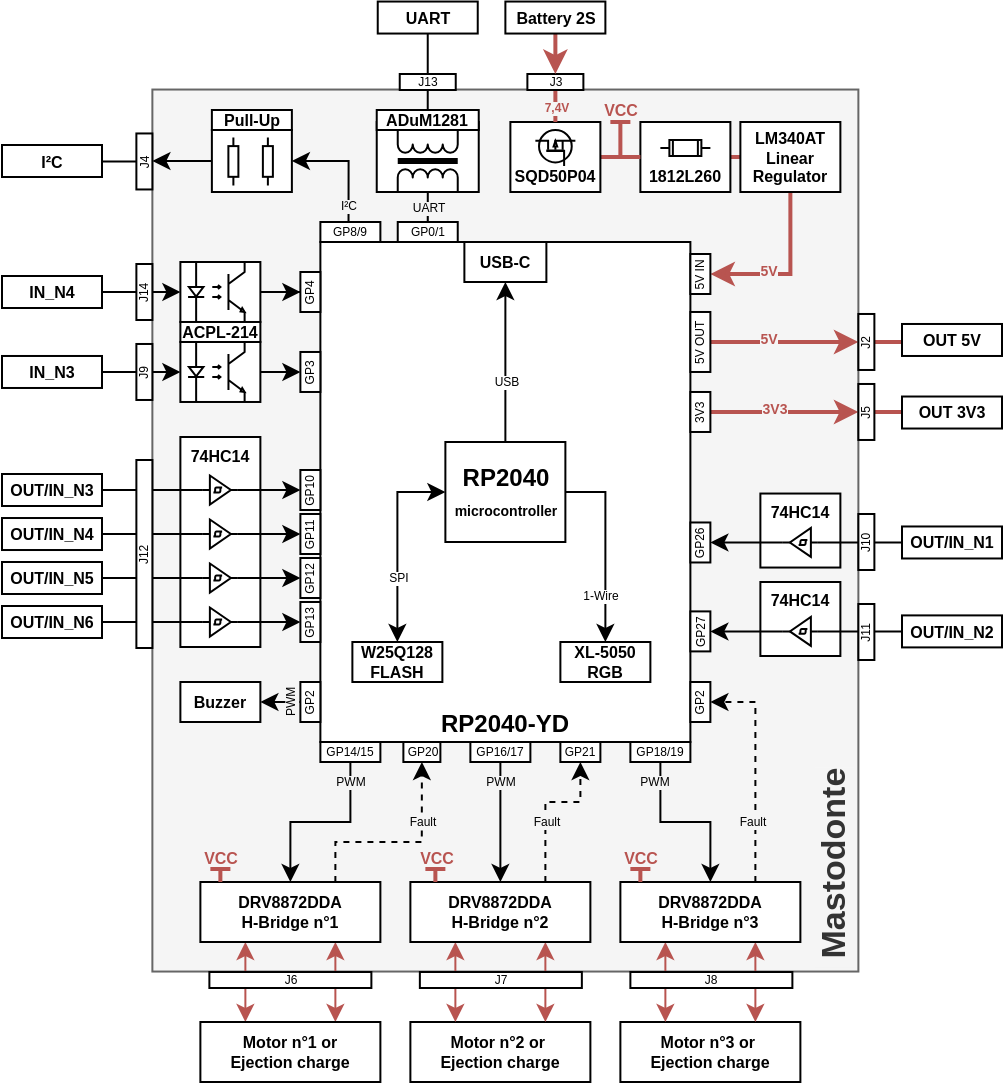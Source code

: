 <mxfile version="22.1.18" type="device">
  <diagram name="Page-1" id="VnQe_3B6VCgvJpmXQ2if">
    <mxGraphModel dx="488" dy="287" grid="1" gridSize="10" guides="1" tooltips="1" connect="1" arrows="1" fold="1" page="1" pageScale="1" pageWidth="827" pageHeight="1169" math="0" shadow="0">
      <root>
        <mxCell id="0" />
        <mxCell id="1" parent="0" />
        <mxCell id="9KUr3ylyziYna0bSaHw1-1" value="&lt;font style=&quot;font-size: 17px;&quot;&gt;&amp;nbsp;Mastodonte&lt;/font&gt;" style="rounded=0;whiteSpace=wrap;html=1;fillColor=#f5f5f5;strokeColor=#666666;verticalAlign=bottom;align=left;fontStyle=1;fontColor=#333333;rotation=-90;labelBackgroundColor=#f5f5f5;movable=1;resizable=1;rotatable=1;deletable=1;editable=1;locked=0;connectable=1;" parent="1" vertex="1">
          <mxGeometry x="81.19" y="167.77" width="441" height="353" as="geometry" />
        </mxCell>
        <mxCell id="9KUr3ylyziYna0bSaHw1-235" style="edgeStyle=orthogonalEdgeStyle;rounded=0;orthogonalLoop=1;jettySize=auto;html=1;entryX=0.5;entryY=0;entryDx=0;entryDy=0;endArrow=none;endFill=0;startArrow=none;startFill=0;" parent="1" source="9KUr3ylyziYna0bSaHw1-230" target="9KUr3ylyziYna0bSaHw1-233" edge="1">
          <mxGeometry relative="1" as="geometry" />
        </mxCell>
        <mxCell id="9KUr3ylyziYna0bSaHw1-241" value="UART" style="edgeLabel;html=1;align=center;verticalAlign=middle;resizable=0;points=[];fontSize=6;labelBackgroundColor=#F5F5F5;" parent="9KUr3ylyziYna0bSaHw1-235" vertex="1" connectable="0">
          <mxGeometry x="-0.02" relative="1" as="geometry">
            <mxPoint as="offset" />
          </mxGeometry>
        </mxCell>
        <mxCell id="9KUr3ylyziYna0bSaHw1-230" value="" style="rounded=0;whiteSpace=wrap;html=1;fontSize=8;fontStyle=1;verticalAlign=bottom;" parent="1" vertex="1">
          <mxGeometry x="237.37" y="140" width="51" height="35" as="geometry" />
        </mxCell>
        <mxCell id="9KUr3ylyziYna0bSaHw1-225" style="edgeStyle=orthogonalEdgeStyle;rounded=0;orthogonalLoop=1;jettySize=auto;html=1;exitX=1;exitY=0.5;exitDx=0;exitDy=0;entryX=0;entryY=0.5;entryDx=0;entryDy=0;strokeWidth=2;endArrow=none;endFill=0;fillColor=#f8cecc;strokeColor=#b85450;" parent="1" source="9KUr3ylyziYna0bSaHw1-223" target="9KUr3ylyziYna0bSaHw1-194" edge="1">
          <mxGeometry relative="1" as="geometry" />
        </mxCell>
        <mxCell id="9KUr3ylyziYna0bSaHw1-223" value="1812L260" style="rounded=0;whiteSpace=wrap;html=1;fontSize=8;fontStyle=1;verticalAlign=bottom;" parent="1" vertex="1">
          <mxGeometry x="369.19" y="140" width="45" height="35" as="geometry" />
        </mxCell>
        <mxCell id="9KUr3ylyziYna0bSaHw1-224" style="edgeStyle=orthogonalEdgeStyle;rounded=0;orthogonalLoop=1;jettySize=auto;html=1;exitX=1;exitY=0.5;exitDx=0;exitDy=0;entryX=0;entryY=0.5;entryDx=0;entryDy=0;fillColor=#f8cecc;strokeColor=#b85450;endArrow=none;endFill=0;strokeWidth=2;" parent="1" source="9KUr3ylyziYna0bSaHw1-220" target="9KUr3ylyziYna0bSaHw1-223" edge="1">
          <mxGeometry relative="1" as="geometry" />
        </mxCell>
        <mxCell id="9KUr3ylyziYna0bSaHw1-220" value="SQD50P04" style="rounded=0;whiteSpace=wrap;html=1;fontSize=8;fontStyle=1;verticalAlign=bottom;" parent="1" vertex="1">
          <mxGeometry x="304.19" y="140" width="45" height="35" as="geometry" />
        </mxCell>
        <mxCell id="9KUr3ylyziYna0bSaHw1-22" style="edgeStyle=orthogonalEdgeStyle;rounded=0;orthogonalLoop=1;jettySize=auto;html=1;exitX=0.5;exitY=1;exitDx=0;exitDy=0;entryX=0.5;entryY=0;entryDx=0;entryDy=0;" parent="1" source="9KUr3ylyziYna0bSaHw1-50" target="9KUr3ylyziYna0bSaHw1-18" edge="1">
          <mxGeometry relative="1" as="geometry" />
        </mxCell>
        <mxCell id="9KUr3ylyziYna0bSaHw1-26" value="PWM" style="edgeLabel;html=1;align=center;verticalAlign=middle;resizable=0;points=[];labelBackgroundColor=#F5F5F5;fontSize=6;" parent="9KUr3ylyziYna0bSaHw1-22" vertex="1" connectable="0">
          <mxGeometry x="0.01" y="-2" relative="1" as="geometry">
            <mxPoint x="15" y="-18" as="offset" />
          </mxGeometry>
        </mxCell>
        <mxCell id="9KUr3ylyziYna0bSaHw1-23" style="edgeStyle=orthogonalEdgeStyle;rounded=0;orthogonalLoop=1;jettySize=auto;html=1;exitX=0.5;exitY=1;exitDx=0;exitDy=0;entryX=0.5;entryY=0;entryDx=0;entryDy=0;" parent="1" source="9KUr3ylyziYna0bSaHw1-53" target="9KUr3ylyziYna0bSaHw1-42" edge="1">
          <mxGeometry relative="1" as="geometry">
            <mxPoint x="297.88" y="520" as="targetPoint" />
          </mxGeometry>
        </mxCell>
        <mxCell id="9KUr3ylyziYna0bSaHw1-27" value="PWM" style="edgeLabel;html=1;align=center;verticalAlign=middle;resizable=0;points=[];labelBackgroundColor=#f5f5f5;fontSize=6;" parent="9KUr3ylyziYna0bSaHw1-23" vertex="1" connectable="0">
          <mxGeometry x="-0.063" y="2" relative="1" as="geometry">
            <mxPoint x="-2" y="-18" as="offset" />
          </mxGeometry>
        </mxCell>
        <mxCell id="9KUr3ylyziYna0bSaHw1-24" style="edgeStyle=orthogonalEdgeStyle;rounded=0;orthogonalLoop=1;jettySize=auto;html=1;exitX=0.5;exitY=1;exitDx=0;exitDy=0;entryX=0.5;entryY=0;entryDx=0;entryDy=0;" parent="1" source="9KUr3ylyziYna0bSaHw1-54" target="9KUr3ylyziYna0bSaHw1-44" edge="1">
          <mxGeometry relative="1" as="geometry">
            <mxPoint x="406.934" y="520" as="targetPoint" />
          </mxGeometry>
        </mxCell>
        <mxCell id="9KUr3ylyziYna0bSaHw1-28" value="PWM" style="edgeLabel;html=1;align=center;verticalAlign=middle;resizable=0;points=[];labelBackgroundColor=#f5f5f5;fontSize=6;" parent="9KUr3ylyziYna0bSaHw1-24" vertex="1" connectable="0">
          <mxGeometry x="0.017" y="1" relative="1" as="geometry">
            <mxPoint x="-16" y="-19" as="offset" />
          </mxGeometry>
        </mxCell>
        <mxCell id="9KUr3ylyziYna0bSaHw1-2" value="RP2040-YD" style="rounded=0;whiteSpace=wrap;html=1;verticalAlign=bottom;fontStyle=1" parent="1" vertex="1">
          <mxGeometry x="209.19" y="200" width="185" height="250" as="geometry" />
        </mxCell>
        <mxCell id="9KUr3ylyziYna0bSaHw1-6" value="USB-C" style="rounded=0;whiteSpace=wrap;html=1;fontSize=8;fontStyle=1" parent="1" vertex="1">
          <mxGeometry x="281.19" y="200" width="41" height="20" as="geometry" />
        </mxCell>
        <mxCell id="9KUr3ylyziYna0bSaHw1-12" style="edgeStyle=orthogonalEdgeStyle;rounded=0;orthogonalLoop=1;jettySize=auto;html=1;exitX=0.5;exitY=0;exitDx=0;exitDy=0;entryX=0;entryY=0.5;entryDx=0;entryDy=0;startArrow=classic;startFill=1;" parent="1" source="9KUr3ylyziYna0bSaHw1-140" target="9KUr3ylyziYna0bSaHw1-11" edge="1">
          <mxGeometry relative="1" as="geometry">
            <mxPoint x="249.19" y="400" as="sourcePoint" />
          </mxGeometry>
        </mxCell>
        <mxCell id="9KUr3ylyziYna0bSaHw1-14" value="SPI" style="edgeLabel;html=1;align=center;verticalAlign=middle;resizable=0;points=[];fontSize=6;" parent="9KUr3ylyziYna0bSaHw1-12" vertex="1" connectable="0">
          <mxGeometry x="-0.138" y="1" relative="1" as="geometry">
            <mxPoint x="1" y="10" as="offset" />
          </mxGeometry>
        </mxCell>
        <mxCell id="9KUr3ylyziYna0bSaHw1-10" value="XL-5050 RGB" style="rounded=0;whiteSpace=wrap;html=1;fontSize=8;fontStyle=1" parent="1" vertex="1">
          <mxGeometry x="329.19" y="400" width="45" height="20" as="geometry" />
        </mxCell>
        <mxCell id="9KUr3ylyziYna0bSaHw1-13" style="edgeStyle=orthogonalEdgeStyle;rounded=0;orthogonalLoop=1;jettySize=auto;html=1;exitX=1;exitY=0.5;exitDx=0;exitDy=0;entryX=0.5;entryY=0;entryDx=0;entryDy=0;" parent="1" source="9KUr3ylyziYna0bSaHw1-11" target="9KUr3ylyziYna0bSaHw1-10" edge="1">
          <mxGeometry relative="1" as="geometry" />
        </mxCell>
        <mxCell id="9KUr3ylyziYna0bSaHw1-16" style="edgeStyle=orthogonalEdgeStyle;rounded=0;orthogonalLoop=1;jettySize=auto;html=1;exitX=0.5;exitY=0;exitDx=0;exitDy=0;entryX=0.5;entryY=1;entryDx=0;entryDy=0;" parent="1" source="9KUr3ylyziYna0bSaHw1-11" target="9KUr3ylyziYna0bSaHw1-6" edge="1">
          <mxGeometry relative="1" as="geometry" />
        </mxCell>
        <mxCell id="9KUr3ylyziYna0bSaHw1-17" value="USB" style="edgeLabel;html=1;align=center;verticalAlign=middle;resizable=0;points=[];fontSize=6;" parent="9KUr3ylyziYna0bSaHw1-16" vertex="1" connectable="0">
          <mxGeometry x="-0.235" y="1" relative="1" as="geometry">
            <mxPoint x="1" as="offset" />
          </mxGeometry>
        </mxCell>
        <mxCell id="9KUr3ylyziYna0bSaHw1-11" value="RP2040&lt;br&gt;&lt;font style=&quot;font-size: 7px;&quot;&gt;microcontroller&lt;/font&gt;" style="rounded=0;whiteSpace=wrap;html=1;fontStyle=1" parent="1" vertex="1">
          <mxGeometry x="271.69" y="300" width="60" height="50" as="geometry" />
        </mxCell>
        <mxCell id="9KUr3ylyziYna0bSaHw1-15" value="1-Wire" style="edgeLabel;html=1;align=center;verticalAlign=middle;resizable=0;points=[];fontSize=6;" parent="1" vertex="1" connectable="0">
          <mxGeometry x="349.19" y="377.003" as="geometry" />
        </mxCell>
        <mxCell id="9KUr3ylyziYna0bSaHw1-33" style="edgeStyle=orthogonalEdgeStyle;rounded=0;orthogonalLoop=1;jettySize=auto;html=1;exitX=0.25;exitY=1;exitDx=0;exitDy=0;entryX=0.25;entryY=0;entryDx=0;entryDy=0;startArrow=classic;startFill=1;strokeWidth=1;fillColor=#f8cecc;strokeColor=#b85450;" parent="1" source="9KUr3ylyziYna0bSaHw1-18" target="9KUr3ylyziYna0bSaHw1-30" edge="1">
          <mxGeometry relative="1" as="geometry" />
        </mxCell>
        <mxCell id="9KUr3ylyziYna0bSaHw1-34" style="edgeStyle=orthogonalEdgeStyle;rounded=0;orthogonalLoop=1;jettySize=auto;html=1;exitX=0.75;exitY=1;exitDx=0;exitDy=0;entryX=0.75;entryY=0;entryDx=0;entryDy=0;startArrow=classic;startFill=1;strokeWidth=1;fillColor=#f8cecc;strokeColor=#b85450;" parent="1" source="9KUr3ylyziYna0bSaHw1-18" target="9KUr3ylyziYna0bSaHw1-30" edge="1">
          <mxGeometry relative="1" as="geometry" />
        </mxCell>
        <mxCell id="9KUr3ylyziYna0bSaHw1-88" style="edgeStyle=orthogonalEdgeStyle;rounded=0;orthogonalLoop=1;jettySize=auto;html=1;exitX=0.75;exitY=0;exitDx=0;exitDy=0;entryX=0.5;entryY=1;entryDx=0;entryDy=0;dashed=1;" parent="1" source="9KUr3ylyziYna0bSaHw1-18" target="9KUr3ylyziYna0bSaHw1-81" edge="1">
          <mxGeometry relative="1" as="geometry">
            <Array as="points">
              <mxPoint x="217.19" y="500" />
              <mxPoint x="260.19" y="500" />
            </Array>
          </mxGeometry>
        </mxCell>
        <mxCell id="9KUr3ylyziYna0bSaHw1-92" value="Fault" style="edgeLabel;html=1;align=center;verticalAlign=middle;resizable=0;points=[];labelBackgroundColor=#f5f5f5;fontSize=6;" parent="9KUr3ylyziYna0bSaHw1-88" vertex="1" connectable="0">
          <mxGeometry x="-0.243" y="2" relative="1" as="geometry">
            <mxPoint x="24" y="-8" as="offset" />
          </mxGeometry>
        </mxCell>
        <mxCell id="9KUr3ylyziYna0bSaHw1-18" value="DRV8872DDA&lt;br style=&quot;font-size: 8px;&quot;&gt;H-Bridge n°1" style="rounded=0;whiteSpace=wrap;html=1;fontSize=8;fontStyle=1" parent="1" vertex="1">
          <mxGeometry x="149.19" y="520" width="90" height="30" as="geometry" />
        </mxCell>
        <mxCell id="9KUr3ylyziYna0bSaHw1-30" value="Motor n°1 or&lt;br&gt;Ejection charge" style="rounded=0;whiteSpace=wrap;html=1;fontStyle=1;fontSize=8;" parent="1" vertex="1">
          <mxGeometry x="149.19" y="590" width="90" height="30" as="geometry" />
        </mxCell>
        <mxCell id="9KUr3ylyziYna0bSaHw1-36" value="Motor n°3 or&amp;nbsp;&lt;br&gt;Ejection charge" style="rounded=0;whiteSpace=wrap;html=1;fontStyle=1;fontSize=8;" parent="1" vertex="1">
          <mxGeometry x="359.19" y="590" width="90" height="30" as="geometry" />
        </mxCell>
        <mxCell id="9KUr3ylyziYna0bSaHw1-41" value="Motor n°2 or&amp;nbsp;&lt;br&gt;Ejection charge" style="rounded=0;whiteSpace=wrap;html=1;fontStyle=1;fontSize=8;" parent="1" vertex="1">
          <mxGeometry x="254.19" y="590" width="90" height="30" as="geometry" />
        </mxCell>
        <mxCell id="9KUr3ylyziYna0bSaHw1-45" style="edgeStyle=orthogonalEdgeStyle;rounded=0;orthogonalLoop=1;jettySize=auto;html=1;exitX=0.25;exitY=1;exitDx=0;exitDy=0;entryX=0.25;entryY=0;entryDx=0;entryDy=0;startArrow=classic;startFill=1;strokeWidth=1;fillColor=#f8cecc;strokeColor=#b85450;" parent="1" source="9KUr3ylyziYna0bSaHw1-42" target="9KUr3ylyziYna0bSaHw1-41" edge="1">
          <mxGeometry relative="1" as="geometry" />
        </mxCell>
        <mxCell id="9KUr3ylyziYna0bSaHw1-46" style="edgeStyle=orthogonalEdgeStyle;rounded=0;orthogonalLoop=1;jettySize=auto;html=1;exitX=0.75;exitY=1;exitDx=0;exitDy=0;entryX=0.75;entryY=0;entryDx=0;entryDy=0;startArrow=classic;startFill=1;strokeWidth=1;fillColor=#f8cecc;strokeColor=#b85450;" parent="1" source="9KUr3ylyziYna0bSaHw1-42" target="9KUr3ylyziYna0bSaHw1-41" edge="1">
          <mxGeometry relative="1" as="geometry" />
        </mxCell>
        <mxCell id="9KUr3ylyziYna0bSaHw1-89" style="edgeStyle=orthogonalEdgeStyle;rounded=0;orthogonalLoop=1;jettySize=auto;html=1;exitX=0.75;exitY=0;exitDx=0;exitDy=0;entryX=0.5;entryY=1;entryDx=0;entryDy=0;dashed=1;" parent="1" source="9KUr3ylyziYna0bSaHw1-42" target="9KUr3ylyziYna0bSaHw1-83" edge="1">
          <mxGeometry relative="1" as="geometry">
            <Array as="points">
              <mxPoint x="322.19" y="480" />
              <mxPoint x="339.19" y="480" />
            </Array>
          </mxGeometry>
        </mxCell>
        <mxCell id="9KUr3ylyziYna0bSaHw1-42" value="DRV8872DDA&lt;br style=&quot;font-size: 8px;&quot;&gt;H-Bridge n°2" style="rounded=0;whiteSpace=wrap;html=1;fontSize=8;fontStyle=1" parent="1" vertex="1">
          <mxGeometry x="254.19" y="520" width="90" height="30" as="geometry" />
        </mxCell>
        <mxCell id="9KUr3ylyziYna0bSaHw1-47" style="edgeStyle=orthogonalEdgeStyle;rounded=0;orthogonalLoop=1;jettySize=auto;html=1;exitX=0.25;exitY=1;exitDx=0;exitDy=0;entryX=0.25;entryY=0;entryDx=0;entryDy=0;startArrow=classic;startFill=1;strokeWidth=1;fillColor=#f8cecc;strokeColor=#b85450;" parent="1" source="9KUr3ylyziYna0bSaHw1-44" target="9KUr3ylyziYna0bSaHw1-36" edge="1">
          <mxGeometry relative="1" as="geometry" />
        </mxCell>
        <mxCell id="9KUr3ylyziYna0bSaHw1-48" style="edgeStyle=orthogonalEdgeStyle;rounded=0;orthogonalLoop=1;jettySize=auto;html=1;exitX=0.75;exitY=1;exitDx=0;exitDy=0;entryX=0.75;entryY=0;entryDx=0;entryDy=0;startArrow=classic;startFill=1;strokeWidth=1;fillColor=#f8cecc;strokeColor=#b85450;" parent="1" source="9KUr3ylyziYna0bSaHw1-44" target="9KUr3ylyziYna0bSaHw1-36" edge="1">
          <mxGeometry relative="1" as="geometry" />
        </mxCell>
        <mxCell id="9KUr3ylyziYna0bSaHw1-90" style="edgeStyle=orthogonalEdgeStyle;rounded=0;orthogonalLoop=1;jettySize=auto;html=1;exitX=0.75;exitY=0;exitDx=0;exitDy=0;entryX=0.5;entryY=1;entryDx=0;entryDy=0;dashed=1;" parent="1" source="9KUr3ylyziYna0bSaHw1-44" target="9KUr3ylyziYna0bSaHw1-87" edge="1">
          <mxGeometry relative="1" as="geometry" />
        </mxCell>
        <mxCell id="9KUr3ylyziYna0bSaHw1-44" value="DRV8872DDA&lt;br style=&quot;font-size: 8px;&quot;&gt;H-Bridge n°3" style="rounded=0;whiteSpace=wrap;html=1;fontSize=8;fontStyle=1" parent="1" vertex="1">
          <mxGeometry x="359.19" y="520" width="90" height="30" as="geometry" />
        </mxCell>
        <mxCell id="9KUr3ylyziYna0bSaHw1-50" value="GP14/15" style="rounded=0;whiteSpace=wrap;html=1;fontSize=6;" parent="1" vertex="1">
          <mxGeometry x="209.19" y="450" width="30" height="10" as="geometry" />
        </mxCell>
        <mxCell id="9KUr3ylyziYna0bSaHw1-53" value="GP16/17" style="rounded=0;whiteSpace=wrap;html=1;fontSize=6;" parent="1" vertex="1">
          <mxGeometry x="284.19" y="450" width="30" height="10" as="geometry" />
        </mxCell>
        <mxCell id="9KUr3ylyziYna0bSaHw1-54" value="GP18/19" style="rounded=0;whiteSpace=wrap;html=1;fontSize=6;" parent="1" vertex="1">
          <mxGeometry x="364.19" y="450" width="30" height="10" as="geometry" />
        </mxCell>
        <mxCell id="9KUr3ylyziYna0bSaHw1-75" value="Buzzer" style="rounded=0;whiteSpace=wrap;html=1;fontSize=8;fontStyle=1" parent="1" vertex="1">
          <mxGeometry x="139.19" y="420" width="40" height="20" as="geometry" />
        </mxCell>
        <mxCell id="9KUr3ylyziYna0bSaHw1-77" style="edgeStyle=orthogonalEdgeStyle;rounded=0;orthogonalLoop=1;jettySize=auto;html=1;exitX=0.5;exitY=0;exitDx=0;exitDy=0;entryX=1;entryY=0.5;entryDx=0;entryDy=0;" parent="1" source="9KUr3ylyziYna0bSaHw1-76" target="9KUr3ylyziYna0bSaHw1-75" edge="1">
          <mxGeometry relative="1" as="geometry" />
        </mxCell>
        <mxCell id="9KUr3ylyziYna0bSaHw1-97" value="PWM" style="edgeLabel;html=1;align=center;verticalAlign=middle;resizable=0;points=[];fontSize=6;labelBackgroundColor=#F5F5F5;rotation=-90;" parent="9KUr3ylyziYna0bSaHw1-77" vertex="1" connectable="0">
          <mxGeometry x="-0.182" relative="1" as="geometry">
            <mxPoint x="3" as="offset" />
          </mxGeometry>
        </mxCell>
        <mxCell id="9KUr3ylyziYna0bSaHw1-76" value="GP2" style="rounded=0;whiteSpace=wrap;html=1;fontSize=6;rotation=-90;" parent="1" vertex="1">
          <mxGeometry x="194.19" y="425" width="20" height="10" as="geometry" />
        </mxCell>
        <mxCell id="9KUr3ylyziYna0bSaHw1-81" value="GP20" style="rounded=0;whiteSpace=wrap;html=1;fontSize=6;rotation=0;align=center;" parent="1" vertex="1">
          <mxGeometry x="250.69" y="450" width="18.5" height="10" as="geometry" />
        </mxCell>
        <mxCell id="9KUr3ylyziYna0bSaHw1-83" value="GP21" style="rounded=0;whiteSpace=wrap;html=1;fontSize=6;" parent="1" vertex="1">
          <mxGeometry x="329.19" y="450" width="20" height="10" as="geometry" />
        </mxCell>
        <mxCell id="9KUr3ylyziYna0bSaHw1-87" value="GP2" style="rounded=0;whiteSpace=wrap;html=1;fontSize=6;rotation=-90;" parent="1" vertex="1">
          <mxGeometry x="389.19" y="425" width="20" height="10" as="geometry" />
        </mxCell>
        <mxCell id="9KUr3ylyziYna0bSaHw1-93" value="Fault" style="edgeLabel;html=1;align=center;verticalAlign=middle;resizable=0;points=[];labelBackgroundColor=#f5f5f5;fontSize=6;" parent="1" vertex="1" connectable="0">
          <mxGeometry x="321.392" y="490.0" as="geometry" />
        </mxCell>
        <mxCell id="9KUr3ylyziYna0bSaHw1-94" value="Fault" style="edgeLabel;html=1;align=center;verticalAlign=middle;resizable=0;points=[];labelBackgroundColor=#f5f5f5;fontSize=6;" parent="1" vertex="1" connectable="0">
          <mxGeometry x="329.192" y="500.0" as="geometry">
            <mxPoint x="96" y="-10" as="offset" />
          </mxGeometry>
        </mxCell>
        <mxCell id="9KUr3ylyziYna0bSaHw1-105" value="74HC14" style="rounded=0;whiteSpace=wrap;html=1;spacing=0;verticalAlign=top;fontSize=8;fontStyle=1" parent="1" vertex="1">
          <mxGeometry x="139.19" y="297.5" width="40" height="105" as="geometry" />
        </mxCell>
        <mxCell id="9KUr3ylyziYna0bSaHw1-132" style="edgeStyle=orthogonalEdgeStyle;rounded=0;orthogonalLoop=1;jettySize=auto;html=1;exitX=1;exitY=0.5;exitDx=0;exitDy=0;exitPerimeter=0;entryX=0.5;entryY=0;entryDx=0;entryDy=0;" parent="1" source="9KUr3ylyziYna0bSaHw1-106" target="9KUr3ylyziYna0bSaHw1-117" edge="1">
          <mxGeometry relative="1" as="geometry" />
        </mxCell>
        <mxCell id="9KUr3ylyziYna0bSaHw1-106" value="" style="verticalLabelPosition=bottom;shadow=0;dashed=0;align=center;html=1;verticalAlign=top;shape=mxgraph.electrical.logic_gates.schmitt_trigger;rotation=0;" parent="1" vertex="1">
          <mxGeometry x="150.44" y="382.77" width="17.5" height="14.47" as="geometry" />
        </mxCell>
        <mxCell id="9KUr3ylyziYna0bSaHw1-129" style="edgeStyle=orthogonalEdgeStyle;rounded=0;orthogonalLoop=1;jettySize=auto;html=1;exitX=1;exitY=0.5;exitDx=0;exitDy=0;exitPerimeter=0;entryX=0.5;entryY=0;entryDx=0;entryDy=0;" parent="1" source="9KUr3ylyziYna0bSaHw1-137" target="9KUr3ylyziYna0bSaHw1-120" edge="1">
          <mxGeometry relative="1" as="geometry">
            <mxPoint x="161.69" y="324.0" as="sourcePoint" />
          </mxGeometry>
        </mxCell>
        <mxCell id="9KUr3ylyziYna0bSaHw1-117" value="GP13" style="rounded=0;whiteSpace=wrap;html=1;fontSize=6;rotation=-90;" parent="1" vertex="1">
          <mxGeometry x="194.19" y="385" width="20" height="10" as="geometry" />
        </mxCell>
        <mxCell id="9KUr3ylyziYna0bSaHw1-118" value="GP12" style="rounded=0;whiteSpace=wrap;html=1;fontSize=6;rotation=-90;" parent="1" vertex="1">
          <mxGeometry x="194.19" y="363" width="20" height="10" as="geometry" />
        </mxCell>
        <mxCell id="9KUr3ylyziYna0bSaHw1-119" value="GP11" style="rounded=0;whiteSpace=wrap;html=1;fontSize=6;rotation=-90;" parent="1" vertex="1">
          <mxGeometry x="194.19" y="341" width="20" height="10" as="geometry" />
        </mxCell>
        <mxCell id="9KUr3ylyziYna0bSaHw1-120" value="GP10" style="rounded=0;whiteSpace=wrap;html=1;fontSize=6;rotation=-90;" parent="1" vertex="1">
          <mxGeometry x="194.19" y="319" width="20" height="10" as="geometry" />
        </mxCell>
        <mxCell id="9KUr3ylyziYna0bSaHw1-134" style="edgeStyle=orthogonalEdgeStyle;rounded=0;orthogonalLoop=1;jettySize=auto;html=1;exitX=1;exitY=0.5;exitDx=0;exitDy=0;exitPerimeter=0;entryX=0.5;entryY=0;entryDx=0;entryDy=0;" parent="1" source="9KUr3ylyziYna0bSaHw1-133" target="9KUr3ylyziYna0bSaHw1-118" edge="1">
          <mxGeometry relative="1" as="geometry" />
        </mxCell>
        <mxCell id="9KUr3ylyziYna0bSaHw1-133" value="" style="verticalLabelPosition=bottom;shadow=0;dashed=0;align=center;html=1;verticalAlign=top;shape=mxgraph.electrical.logic_gates.schmitt_trigger;rotation=0;" parent="1" vertex="1">
          <mxGeometry x="150.44" y="360.77" width="17.5" height="14.47" as="geometry" />
        </mxCell>
        <mxCell id="9KUr3ylyziYna0bSaHw1-136" style="edgeStyle=orthogonalEdgeStyle;rounded=0;orthogonalLoop=1;jettySize=auto;html=1;exitX=1;exitY=0.5;exitDx=0;exitDy=0;exitPerimeter=0;entryX=0.5;entryY=0;entryDx=0;entryDy=0;" parent="1" source="9KUr3ylyziYna0bSaHw1-135" target="9KUr3ylyziYna0bSaHw1-119" edge="1">
          <mxGeometry relative="1" as="geometry" />
        </mxCell>
        <mxCell id="9KUr3ylyziYna0bSaHw1-135" value="" style="verticalLabelPosition=bottom;shadow=0;dashed=0;align=center;html=1;verticalAlign=top;shape=mxgraph.electrical.logic_gates.schmitt_trigger;rotation=0;" parent="1" vertex="1">
          <mxGeometry x="150.44" y="338.77" width="17.5" height="14.47" as="geometry" />
        </mxCell>
        <mxCell id="9KUr3ylyziYna0bSaHw1-137" value="" style="verticalLabelPosition=bottom;shadow=0;dashed=0;align=center;html=1;verticalAlign=top;shape=mxgraph.electrical.logic_gates.schmitt_trigger;rotation=0;" parent="1" vertex="1">
          <mxGeometry x="150.44" y="316.77" width="17.5" height="14.47" as="geometry" />
        </mxCell>
        <mxCell id="9KUr3ylyziYna0bSaHw1-140" value="W25Q128&lt;br&gt;FLASH" style="rounded=0;whiteSpace=wrap;html=1;fontSize=8;fontStyle=1" parent="1" vertex="1">
          <mxGeometry x="225.19" y="400" width="45" height="20" as="geometry" />
        </mxCell>
        <mxCell id="9KUr3ylyziYna0bSaHw1-141" value="OUT/IN_N6" style="rounded=0;whiteSpace=wrap;html=1;fontStyle=1;fontSize=8;" parent="1" vertex="1">
          <mxGeometry x="50" y="382" width="50" height="16" as="geometry" />
        </mxCell>
        <mxCell id="9KUr3ylyziYna0bSaHw1-142" value="OUT/IN_N5" style="rounded=0;whiteSpace=wrap;html=1;fontStyle=1;fontSize=8;" parent="1" vertex="1">
          <mxGeometry x="50" y="360" width="50" height="16" as="geometry" />
        </mxCell>
        <mxCell id="9KUr3ylyziYna0bSaHw1-144" style="edgeStyle=orthogonalEdgeStyle;rounded=0;orthogonalLoop=1;jettySize=auto;html=1;exitX=1;exitY=0.5;exitDx=0;exitDy=0;entryX=0;entryY=0.5;entryDx=0;entryDy=0;entryPerimeter=0;endArrow=none;endFill=0;" parent="1" source="9KUr3ylyziYna0bSaHw1-142" target="9KUr3ylyziYna0bSaHw1-133" edge="1">
          <mxGeometry relative="1" as="geometry" />
        </mxCell>
        <mxCell id="9KUr3ylyziYna0bSaHw1-145" style="edgeStyle=orthogonalEdgeStyle;rounded=0;orthogonalLoop=1;jettySize=auto;html=1;exitX=1;exitY=0.5;exitDx=0;exitDy=0;entryX=0;entryY=0.5;entryDx=0;entryDy=0;entryPerimeter=0;endArrow=none;endFill=0;" parent="1" source="9KUr3ylyziYna0bSaHw1-141" target="9KUr3ylyziYna0bSaHw1-106" edge="1">
          <mxGeometry relative="1" as="geometry" />
        </mxCell>
        <mxCell id="9KUr3ylyziYna0bSaHw1-146" value="OUT/IN_N4" style="rounded=0;whiteSpace=wrap;html=1;fontStyle=1;fontSize=8;" parent="1" vertex="1">
          <mxGeometry x="50" y="338.01" width="50" height="16" as="geometry" />
        </mxCell>
        <mxCell id="9KUr3ylyziYna0bSaHw1-147" style="edgeStyle=orthogonalEdgeStyle;rounded=0;orthogonalLoop=1;jettySize=auto;html=1;exitX=1;exitY=0.5;exitDx=0;exitDy=0;entryX=0;entryY=0.5;entryDx=0;entryDy=0;entryPerimeter=0;endArrow=none;endFill=0;" parent="1" source="9KUr3ylyziYna0bSaHw1-146" target="9KUr3ylyziYna0bSaHw1-135" edge="1">
          <mxGeometry relative="1" as="geometry" />
        </mxCell>
        <mxCell id="9KUr3ylyziYna0bSaHw1-148" value="OUT/IN_N3" style="rounded=0;whiteSpace=wrap;html=1;fontStyle=1;fontSize=8;" parent="1" vertex="1">
          <mxGeometry x="50" y="316" width="50" height="16" as="geometry" />
        </mxCell>
        <mxCell id="9KUr3ylyziYna0bSaHw1-149" style="edgeStyle=orthogonalEdgeStyle;rounded=0;orthogonalLoop=1;jettySize=auto;html=1;exitX=1;exitY=0.5;exitDx=0;exitDy=0;entryX=0;entryY=0.5;entryDx=0;entryDy=0;entryPerimeter=0;endArrow=none;endFill=0;" parent="1" source="9KUr3ylyziYna0bSaHw1-148" target="9KUr3ylyziYna0bSaHw1-137" edge="1">
          <mxGeometry relative="1" as="geometry" />
        </mxCell>
        <mxCell id="9KUr3ylyziYna0bSaHw1-150" value="J12" style="rounded=0;whiteSpace=wrap;html=1;rotation=-90;fontSize=6;fontStyle=0" parent="1" vertex="1">
          <mxGeometry x="74.19" y="352" width="94" height="8" as="geometry" />
        </mxCell>
        <mxCell id="9KUr3ylyziYna0bSaHw1-151" value="J6" style="rounded=0;whiteSpace=wrap;html=1;rotation=0;fontSize=6;fontStyle=0" parent="1" vertex="1">
          <mxGeometry x="153.69" y="565" width="81" height="8" as="geometry" />
        </mxCell>
        <mxCell id="9KUr3ylyziYna0bSaHw1-153" value="J7" style="rounded=0;whiteSpace=wrap;html=1;rotation=0;fontSize=6;fontStyle=0" parent="1" vertex="1">
          <mxGeometry x="258.93" y="565" width="81" height="8" as="geometry" />
        </mxCell>
        <mxCell id="9KUr3ylyziYna0bSaHw1-154" value="J8" style="rounded=0;whiteSpace=wrap;html=1;rotation=0;fontSize=6;fontStyle=0" parent="1" vertex="1">
          <mxGeometry x="364.19" y="565" width="81" height="8" as="geometry" />
        </mxCell>
        <mxCell id="9KUr3ylyziYna0bSaHw1-155" value="74HC14" style="rounded=0;whiteSpace=wrap;html=1;spacing=0;verticalAlign=top;fontSize=8;fontStyle=1" parent="1" vertex="1">
          <mxGeometry x="429.19" y="325.77" width="40" height="37" as="geometry" />
        </mxCell>
        <mxCell id="9KUr3ylyziYna0bSaHw1-162" style="edgeStyle=orthogonalEdgeStyle;rounded=0;orthogonalLoop=1;jettySize=auto;html=1;exitX=1;exitY=0.5;exitDx=0;exitDy=0;exitPerimeter=0;entryX=0.5;entryY=1;entryDx=0;entryDy=0;" parent="1" source="9KUr3ylyziYna0bSaHw1-156" target="9KUr3ylyziYna0bSaHw1-160" edge="1">
          <mxGeometry relative="1" as="geometry" />
        </mxCell>
        <mxCell id="9KUr3ylyziYna0bSaHw1-156" value="" style="verticalLabelPosition=bottom;shadow=0;dashed=0;align=center;html=1;verticalAlign=top;shape=mxgraph.electrical.logic_gates.schmitt_trigger;rotation=-180;" parent="1" vertex="1">
          <mxGeometry x="440.44" y="343" width="17.5" height="14.47" as="geometry" />
        </mxCell>
        <mxCell id="9KUr3ylyziYna0bSaHw1-157" value="74HC14" style="rounded=0;whiteSpace=wrap;html=1;spacing=0;verticalAlign=top;fontSize=8;fontStyle=1" parent="1" vertex="1">
          <mxGeometry x="429.19" y="370" width="40" height="37" as="geometry" />
        </mxCell>
        <mxCell id="9KUr3ylyziYna0bSaHw1-161" style="edgeStyle=orthogonalEdgeStyle;rounded=0;orthogonalLoop=1;jettySize=auto;html=1;exitX=1;exitY=0.5;exitDx=0;exitDy=0;exitPerimeter=0;entryX=0.5;entryY=1;entryDx=0;entryDy=0;" parent="1" source="9KUr3ylyziYna0bSaHw1-158" target="9KUr3ylyziYna0bSaHw1-159" edge="1">
          <mxGeometry relative="1" as="geometry" />
        </mxCell>
        <mxCell id="9KUr3ylyziYna0bSaHw1-158" value="" style="verticalLabelPosition=bottom;shadow=0;dashed=0;align=center;html=1;verticalAlign=top;shape=mxgraph.electrical.logic_gates.schmitt_trigger;rotation=-180;" parent="1" vertex="1">
          <mxGeometry x="440.44" y="387.46" width="17.5" height="14.47" as="geometry" />
        </mxCell>
        <mxCell id="9KUr3ylyziYna0bSaHw1-159" value="GP27" style="rounded=0;whiteSpace=wrap;html=1;fontSize=6;rotation=-90;" parent="1" vertex="1">
          <mxGeometry x="389.19" y="389.7" width="20" height="10" as="geometry" />
        </mxCell>
        <mxCell id="9KUr3ylyziYna0bSaHw1-160" value="GP26" style="rounded=0;whiteSpace=wrap;html=1;fontSize=6;rotation=-90;" parent="1" vertex="1">
          <mxGeometry x="389.19" y="345.24" width="20" height="10" as="geometry" />
        </mxCell>
        <mxCell id="9KUr3ylyziYna0bSaHw1-163" value="OUT/IN_N2" style="rounded=0;whiteSpace=wrap;html=1;fontStyle=1;fontSize=8;" parent="1" vertex="1">
          <mxGeometry x="500" y="386.7" width="50" height="16" as="geometry" />
        </mxCell>
        <mxCell id="9KUr3ylyziYna0bSaHw1-164" style="edgeStyle=orthogonalEdgeStyle;rounded=0;orthogonalLoop=1;jettySize=auto;html=1;entryX=0;entryY=0.5;entryDx=0;entryDy=0;entryPerimeter=0;endArrow=none;endFill=0;" parent="1" source="9KUr3ylyziYna0bSaHw1-163" target="9KUr3ylyziYna0bSaHw1-158" edge="1">
          <mxGeometry relative="1" as="geometry" />
        </mxCell>
        <mxCell id="9KUr3ylyziYna0bSaHw1-165" value="OUT/IN_N1" style="rounded=0;whiteSpace=wrap;html=1;fontStyle=1;fontSize=8;" parent="1" vertex="1">
          <mxGeometry x="500" y="342.24" width="50" height="16" as="geometry" />
        </mxCell>
        <mxCell id="9KUr3ylyziYna0bSaHw1-166" style="edgeStyle=orthogonalEdgeStyle;rounded=0;orthogonalLoop=1;jettySize=auto;html=1;entryX=0;entryY=0.5;entryDx=0;entryDy=0;entryPerimeter=0;endArrow=none;endFill=0;" parent="1" source="9KUr3ylyziYna0bSaHw1-165" target="9KUr3ylyziYna0bSaHw1-156" edge="1">
          <mxGeometry relative="1" as="geometry" />
        </mxCell>
        <mxCell id="9KUr3ylyziYna0bSaHw1-167" value="J10" style="rounded=0;whiteSpace=wrap;html=1;rotation=-90;fontSize=6;fontStyle=0" parent="1" vertex="1">
          <mxGeometry x="468.19" y="346" width="28" height="8" as="geometry" />
        </mxCell>
        <mxCell id="9KUr3ylyziYna0bSaHw1-168" value="J11" style="rounded=0;whiteSpace=wrap;html=1;rotation=-90;fontSize=6;fontStyle=0" parent="1" vertex="1">
          <mxGeometry x="468.19" y="391" width="28" height="8" as="geometry" />
        </mxCell>
        <mxCell id="9KUr3ylyziYna0bSaHw1-178" style="edgeStyle=orthogonalEdgeStyle;rounded=0;orthogonalLoop=1;jettySize=auto;html=1;entryX=1;entryY=0.5;entryDx=0;entryDy=0;endArrow=none;endFill=0;startArrow=classic;startFill=1;" parent="1" source="9KUr3ylyziYna0bSaHw1-169" target="9KUr3ylyziYna0bSaHw1-172" edge="1">
          <mxGeometry relative="1" as="geometry" />
        </mxCell>
        <mxCell id="9KUr3ylyziYna0bSaHw1-169" value="" style="verticalLabelPosition=bottom;shadow=0;dashed=0;align=center;html=1;verticalAlign=top;shape=mxgraph.electrical.opto_electronics.opto-coupler;" parent="1" vertex="1">
          <mxGeometry x="139.19" y="249.99" width="40" height="30" as="geometry" />
        </mxCell>
        <mxCell id="9KUr3ylyziYna0bSaHw1-181" style="edgeStyle=orthogonalEdgeStyle;rounded=0;orthogonalLoop=1;jettySize=auto;html=1;entryX=1;entryY=0.5;entryDx=0;entryDy=0;startArrow=classic;startFill=1;endArrow=none;endFill=0;" parent="1" source="9KUr3ylyziYna0bSaHw1-170" target="9KUr3ylyziYna0bSaHw1-179" edge="1">
          <mxGeometry relative="1" as="geometry" />
        </mxCell>
        <mxCell id="9KUr3ylyziYna0bSaHw1-191" style="edgeStyle=orthogonalEdgeStyle;rounded=0;orthogonalLoop=1;jettySize=auto;html=1;entryX=0.5;entryY=0;entryDx=0;entryDy=0;" parent="1" source="9KUr3ylyziYna0bSaHw1-170" target="9KUr3ylyziYna0bSaHw1-189" edge="1">
          <mxGeometry relative="1" as="geometry" />
        </mxCell>
        <mxCell id="9KUr3ylyziYna0bSaHw1-170" value="" style="verticalLabelPosition=bottom;shadow=0;dashed=0;align=center;html=1;verticalAlign=top;shape=mxgraph.electrical.opto_electronics.opto-coupler;" parent="1" vertex="1">
          <mxGeometry x="139.19" y="210" width="40" height="30" as="geometry" />
        </mxCell>
        <mxCell id="9KUr3ylyziYna0bSaHw1-172" value="IN_N3" style="rounded=0;whiteSpace=wrap;html=1;fontStyle=1;fontSize=8;" parent="1" vertex="1">
          <mxGeometry x="50" y="256.99" width="50" height="16" as="geometry" />
        </mxCell>
        <mxCell id="9KUr3ylyziYna0bSaHw1-179" value="IN_N4" style="rounded=0;whiteSpace=wrap;html=1;fontStyle=1;fontSize=8;" parent="1" vertex="1">
          <mxGeometry x="50" y="217" width="50" height="16" as="geometry" />
        </mxCell>
        <mxCell id="9KUr3ylyziYna0bSaHw1-183" value="ACPL-214" style="rounded=0;whiteSpace=wrap;html=1;fontSize=8;fontStyle=1" parent="1" vertex="1">
          <mxGeometry x="139.19" y="239.99" width="40" height="10" as="geometry" />
        </mxCell>
        <mxCell id="9KUr3ylyziYna0bSaHw1-185" value="J9" style="rounded=0;whiteSpace=wrap;html=1;rotation=-90;fontSize=6;fontStyle=0" parent="1" vertex="1">
          <mxGeometry x="107.19" y="260.99" width="28" height="8" as="geometry" />
        </mxCell>
        <mxCell id="9KUr3ylyziYna0bSaHw1-186" value="J14" style="rounded=0;whiteSpace=wrap;html=1;rotation=-90;fontSize=6;fontStyle=0" parent="1" vertex="1">
          <mxGeometry x="107.19" y="221" width="28" height="8" as="geometry" />
        </mxCell>
        <mxCell id="9KUr3ylyziYna0bSaHw1-187" value="GP3" style="rounded=0;whiteSpace=wrap;html=1;fontSize=6;rotation=-90;" parent="1" vertex="1">
          <mxGeometry x="194.19" y="259.99" width="20" height="10" as="geometry" />
        </mxCell>
        <mxCell id="9KUr3ylyziYna0bSaHw1-189" value="GP4" style="rounded=0;whiteSpace=wrap;html=1;fontSize=6;rotation=-90;" parent="1" vertex="1">
          <mxGeometry x="194.19" y="220" width="20" height="10" as="geometry" />
        </mxCell>
        <mxCell id="9KUr3ylyziYna0bSaHw1-193" style="edgeStyle=orthogonalEdgeStyle;rounded=0;orthogonalLoop=1;jettySize=auto;html=1;entryX=0.459;entryY=0.011;entryDx=0;entryDy=0;entryPerimeter=0;" parent="1" source="9KUr3ylyziYna0bSaHw1-169" target="9KUr3ylyziYna0bSaHw1-187" edge="1">
          <mxGeometry relative="1" as="geometry" />
        </mxCell>
        <mxCell id="9KUr3ylyziYna0bSaHw1-203" style="edgeStyle=orthogonalEdgeStyle;rounded=0;orthogonalLoop=1;jettySize=auto;html=1;exitX=0.5;exitY=1;exitDx=0;exitDy=0;entryX=0.5;entryY=1;entryDx=0;entryDy=0;fillColor=#f8cecc;strokeColor=#b85450;strokeWidth=2;fontColor=#b85450;" parent="1" source="9KUr3ylyziYna0bSaHw1-194" target="9KUr3ylyziYna0bSaHw1-196" edge="1">
          <mxGeometry relative="1" as="geometry">
            <Array as="points">
              <mxPoint x="444.19" y="216" />
            </Array>
          </mxGeometry>
        </mxCell>
        <mxCell id="9KUr3ylyziYna0bSaHw1-204" value="5V" style="edgeLabel;html=1;align=center;verticalAlign=middle;resizable=0;points=[];fontSize=7;labelBackgroundColor=#F5F5F5;fontColor=#b85450;fontStyle=1" parent="9KUr3ylyziYna0bSaHw1-203" vertex="1" connectable="0">
          <mxGeometry x="-0.01" relative="1" as="geometry">
            <mxPoint x="-11" as="offset" />
          </mxGeometry>
        </mxCell>
        <mxCell id="9KUr3ylyziYna0bSaHw1-194" value="LM340AT&lt;br&gt;Linear Regulator&lt;br&gt;" style="rounded=0;whiteSpace=wrap;html=1;fontSize=8;fontStyle=1" parent="1" vertex="1">
          <mxGeometry x="419.19" y="140" width="50" height="35" as="geometry" />
        </mxCell>
        <mxCell id="9KUr3ylyziYna0bSaHw1-196" value="5V IN" style="rounded=0;whiteSpace=wrap;html=1;fontSize=6;rotation=-90;" parent="1" vertex="1">
          <mxGeometry x="389.19" y="211.0" width="20" height="10" as="geometry" />
        </mxCell>
        <mxCell id="9KUr3ylyziYna0bSaHw1-205" style="edgeStyle=orthogonalEdgeStyle;rounded=0;orthogonalLoop=1;jettySize=auto;html=1;exitX=0.5;exitY=1;exitDx=0;exitDy=0;entryX=0.5;entryY=0;entryDx=0;entryDy=0;strokeWidth=2;fillColor=#f8cecc;strokeColor=#b85450;" parent="1" source="9KUr3ylyziYna0bSaHw1-197" target="9KUr3ylyziYna0bSaHw1-201" edge="1">
          <mxGeometry relative="1" as="geometry" />
        </mxCell>
        <mxCell id="9KUr3ylyziYna0bSaHw1-197" value="5V OUT" style="rounded=0;whiteSpace=wrap;html=1;fontSize=6;rotation=-90;" parent="1" vertex="1">
          <mxGeometry x="384.19" y="244.99" width="30" height="10" as="geometry" />
        </mxCell>
        <mxCell id="9KUr3ylyziYna0bSaHw1-206" style="edgeStyle=orthogonalEdgeStyle;rounded=0;orthogonalLoop=1;jettySize=auto;html=1;exitX=0.5;exitY=1;exitDx=0;exitDy=0;entryX=0.5;entryY=0;entryDx=0;entryDy=0;fillColor=#f8cecc;strokeColor=#b85450;strokeWidth=2;" parent="1" source="9KUr3ylyziYna0bSaHw1-199" target="9KUr3ylyziYna0bSaHw1-202" edge="1">
          <mxGeometry relative="1" as="geometry" />
        </mxCell>
        <mxCell id="9KUr3ylyziYna0bSaHw1-199" value="3V3" style="rounded=0;whiteSpace=wrap;html=1;fontSize=6;rotation=-90;" parent="1" vertex="1">
          <mxGeometry x="389.19" y="279.99" width="20" height="10" as="geometry" />
        </mxCell>
        <mxCell id="9KUr3ylyziYna0bSaHw1-262" style="edgeStyle=orthogonalEdgeStyle;rounded=0;orthogonalLoop=1;jettySize=auto;html=1;exitX=0.5;exitY=1;exitDx=0;exitDy=0;entryX=0;entryY=0.5;entryDx=0;entryDy=0;endArrow=none;endFill=0;fillColor=#f8cecc;strokeColor=#b85450;strokeWidth=2;" parent="1" source="9KUr3ylyziYna0bSaHw1-201" target="9KUr3ylyziYna0bSaHw1-260" edge="1">
          <mxGeometry relative="1" as="geometry" />
        </mxCell>
        <mxCell id="9KUr3ylyziYna0bSaHw1-201" value="J2" style="rounded=0;whiteSpace=wrap;html=1;rotation=-90;fontSize=6;fontStyle=0" parent="1" vertex="1">
          <mxGeometry x="468.19" y="245.99" width="28" height="8" as="geometry" />
        </mxCell>
        <mxCell id="9KUr3ylyziYna0bSaHw1-261" style="edgeStyle=orthogonalEdgeStyle;rounded=0;orthogonalLoop=1;jettySize=auto;html=1;exitX=0.5;exitY=1;exitDx=0;exitDy=0;entryX=0;entryY=0.5;entryDx=0;entryDy=0;endArrow=none;endFill=0;fillColor=#f8cecc;strokeColor=#b85450;strokeWidth=2;" parent="1" source="9KUr3ylyziYna0bSaHw1-202" target="9KUr3ylyziYna0bSaHw1-259" edge="1">
          <mxGeometry relative="1" as="geometry" />
        </mxCell>
        <mxCell id="9KUr3ylyziYna0bSaHw1-202" value="J5" style="rounded=0;whiteSpace=wrap;html=1;rotation=-90;fontSize=6;fontStyle=0" parent="1" vertex="1">
          <mxGeometry x="468.19" y="280.99" width="28" height="8" as="geometry" />
        </mxCell>
        <mxCell id="9KUr3ylyziYna0bSaHw1-207" value="5V" style="edgeLabel;html=1;align=center;verticalAlign=middle;resizable=0;points=[];fontSize=7;labelBackgroundColor=#F5F5F5;fontColor=#b85450;fontStyle=1" parent="1" vertex="1" connectable="0">
          <mxGeometry x="444.19" y="249.99" as="geometry">
            <mxPoint x="-11" y="-1" as="offset" />
          </mxGeometry>
        </mxCell>
        <mxCell id="9KUr3ylyziYna0bSaHw1-208" value="3V3" style="edgeLabel;html=1;align=center;verticalAlign=middle;resizable=0;points=[];fontSize=7;labelBackgroundColor=#F5F5F5;fontColor=#b85450;fontStyle=1" parent="1" vertex="1" connectable="0">
          <mxGeometry x="449.19" y="253.99" as="geometry">
            <mxPoint x="-13" y="30" as="offset" />
          </mxGeometry>
        </mxCell>
        <mxCell id="9KUr3ylyziYna0bSaHw1-213" value="" style="verticalLabelPosition=bottom;shadow=0;dashed=0;align=center;html=1;verticalAlign=top;shape=mxgraph.electrical.mosfets1.p-channel_mosfet_1;rotation=-90;" parent="1" vertex="1">
          <mxGeometry x="317.69" y="143" width="18" height="20" as="geometry" />
        </mxCell>
        <mxCell id="9KUr3ylyziYna0bSaHw1-215" value="" style="pointerEvents=1;verticalLabelPosition=bottom;shadow=0;dashed=0;align=center;html=1;verticalAlign=top;shape=mxgraph.electrical.miscellaneous.fuse_1;rotation=0;" parent="1" vertex="1">
          <mxGeometry x="379.19" y="149" width="25" height="8" as="geometry" />
        </mxCell>
        <mxCell id="9KUr3ylyziYna0bSaHw1-226" value="&lt;span style=&quot;font-size: 8px;&quot;&gt;VCC&lt;/span&gt;" style="verticalLabelPosition=top;verticalAlign=bottom;shape=mxgraph.electrical.signal_sources.vdd;shadow=0;dashed=0;align=center;strokeWidth=2;fontSize=8;html=1;flipV=1;fillColor=#f8cecc;strokeColor=#b85450;fontColor=#b85450;spacing=0;fontStyle=1" parent="1" vertex="1">
          <mxGeometry x="354.19" y="140" width="10" height="17.23" as="geometry" />
        </mxCell>
        <mxCell id="9KUr3ylyziYna0bSaHw1-243" style="edgeStyle=orthogonalEdgeStyle;rounded=0;orthogonalLoop=1;jettySize=auto;html=1;exitX=0.5;exitY=1;exitDx=0;exitDy=0;entryX=0.5;entryY=0;entryDx=0;entryDy=0;strokeWidth=2;fillColor=#f8cecc;strokeColor=#b85450;endArrow=none;endFill=0;" parent="1" source="9KUr3ylyziYna0bSaHw1-227" target="9KUr3ylyziYna0bSaHw1-220" edge="1">
          <mxGeometry relative="1" as="geometry" />
        </mxCell>
        <mxCell id="9KUr3ylyziYna0bSaHw1-269" value="7,4V" style="edgeLabel;html=1;align=center;verticalAlign=middle;resizable=0;points=[];fontSize=6;fontColor=#b85450;fontStyle=1;labelBackgroundColor=#F5F5F5;" parent="9KUr3ylyziYna0bSaHw1-243" vertex="1" connectable="0">
          <mxGeometry x="0.103" relative="1" as="geometry">
            <mxPoint as="offset" />
          </mxGeometry>
        </mxCell>
        <mxCell id="9KUr3ylyziYna0bSaHw1-227" value="J3" style="rounded=0;whiteSpace=wrap;html=1;rotation=0;fontSize=6;fontStyle=0" parent="1" vertex="1">
          <mxGeometry x="312.69" y="116" width="28" height="8" as="geometry" />
        </mxCell>
        <mxCell id="9KUr3ylyziYna0bSaHw1-229" value="" style="pointerEvents=1;verticalLabelPosition=bottom;shadow=0;dashed=0;align=center;html=1;verticalAlign=top;shape=mxgraph.electrical.inductors.transformer_1;" parent="1" vertex="1">
          <mxGeometry x="247.87" y="144" width="30" height="31" as="geometry" />
        </mxCell>
        <mxCell id="9KUr3ylyziYna0bSaHw1-237" style="edgeStyle=orthogonalEdgeStyle;rounded=0;orthogonalLoop=1;jettySize=auto;html=1;exitX=0.5;exitY=0;exitDx=0;exitDy=0;entryX=0.5;entryY=1;entryDx=0;entryDy=0;endArrow=none;endFill=0;" parent="1" source="9KUr3ylyziYna0bSaHw1-231" target="9KUr3ylyziYna0bSaHw1-236" edge="1">
          <mxGeometry relative="1" as="geometry" />
        </mxCell>
        <mxCell id="9KUr3ylyziYna0bSaHw1-231" value="ADuM1281" style="rounded=0;whiteSpace=wrap;html=1;fontSize=8;fontStyle=1" parent="1" vertex="1">
          <mxGeometry x="237.37" y="134" width="51" height="10" as="geometry" />
        </mxCell>
        <mxCell id="9KUr3ylyziYna0bSaHw1-233" value="GP0/1" style="rounded=0;whiteSpace=wrap;html=1;fontSize=6;rotation=0;" parent="1" vertex="1">
          <mxGeometry x="247.87" y="190" width="30" height="10" as="geometry" />
        </mxCell>
        <mxCell id="9KUr3ylyziYna0bSaHw1-256" style="edgeStyle=orthogonalEdgeStyle;rounded=0;orthogonalLoop=1;jettySize=auto;html=1;exitX=0.5;exitY=0;exitDx=0;exitDy=0;entryX=0.5;entryY=1;entryDx=0;entryDy=0;endArrow=none;endFill=0;" parent="1" source="9KUr3ylyziYna0bSaHw1-236" target="9KUr3ylyziYna0bSaHw1-255" edge="1">
          <mxGeometry relative="1" as="geometry" />
        </mxCell>
        <mxCell id="9KUr3ylyziYna0bSaHw1-236" value="J13" style="rounded=0;whiteSpace=wrap;html=1;rotation=0;fontSize=6;fontStyle=0" parent="1" vertex="1">
          <mxGeometry x="248.87" y="116" width="28" height="8" as="geometry" />
        </mxCell>
        <mxCell id="9KUr3ylyziYna0bSaHw1-248" style="edgeStyle=orthogonalEdgeStyle;rounded=0;orthogonalLoop=1;jettySize=auto;html=1;exitX=0.469;exitY=-0.05;exitDx=0;exitDy=0;entryX=1;entryY=0.5;entryDx=0;entryDy=0;exitPerimeter=0;" parent="1" source="9KUr3ylyziYna0bSaHw1-240" target="9KUr3ylyziYna0bSaHw1-244" edge="1">
          <mxGeometry relative="1" as="geometry">
            <Array as="points">
              <mxPoint x="223.19" y="160" />
            </Array>
          </mxGeometry>
        </mxCell>
        <mxCell id="9KUr3ylyziYna0bSaHw1-250" value="I²C" style="edgeLabel;html=1;align=center;verticalAlign=middle;resizable=0;points=[];fontSize=6;labelBackgroundColor=#F5F5F5;" parent="9KUr3ylyziYna0bSaHw1-248" vertex="1" connectable="0">
          <mxGeometry x="-0.698" y="1" relative="1" as="geometry">
            <mxPoint y="1" as="offset" />
          </mxGeometry>
        </mxCell>
        <mxCell id="9KUr3ylyziYna0bSaHw1-240" value="GP8/9" style="rounded=0;whiteSpace=wrap;html=1;fontSize=6;rotation=0;" parent="1" vertex="1">
          <mxGeometry x="209.19" y="190" width="30" height="10" as="geometry" />
        </mxCell>
        <mxCell id="9KUr3ylyziYna0bSaHw1-252" style="edgeStyle=orthogonalEdgeStyle;rounded=0;orthogonalLoop=1;jettySize=auto;html=1;exitX=0;exitY=0.5;exitDx=0;exitDy=0;entryX=0.5;entryY=1;entryDx=0;entryDy=0;" parent="1" source="9KUr3ylyziYna0bSaHw1-244" target="9KUr3ylyziYna0bSaHw1-251" edge="1">
          <mxGeometry relative="1" as="geometry" />
        </mxCell>
        <mxCell id="9KUr3ylyziYna0bSaHw1-244" value="" style="rounded=0;whiteSpace=wrap;html=1;fontSize=8;fontStyle=1;verticalAlign=bottom;" parent="1" vertex="1">
          <mxGeometry x="154.94" y="144" width="40" height="31" as="geometry" />
        </mxCell>
        <mxCell id="9KUr3ylyziYna0bSaHw1-245" value="" style="pointerEvents=1;verticalLabelPosition=bottom;shadow=0;dashed=0;align=center;html=1;verticalAlign=top;shape=mxgraph.electrical.resistors.resistor_1;rotation=-90;" parent="1" vertex="1">
          <mxGeometry x="153.69" y="157.23" width="24" height="5" as="geometry" />
        </mxCell>
        <mxCell id="9KUr3ylyziYna0bSaHw1-246" value="" style="pointerEvents=1;verticalLabelPosition=bottom;shadow=0;dashed=0;align=center;html=1;verticalAlign=top;shape=mxgraph.electrical.resistors.resistor_1;rotation=-90;" parent="1" vertex="1">
          <mxGeometry x="170.94" y="157.23" width="24" height="5" as="geometry" />
        </mxCell>
        <mxCell id="9KUr3ylyziYna0bSaHw1-247" value="Pull-Up" style="rounded=0;whiteSpace=wrap;html=1;fontSize=8;fontStyle=1" parent="1" vertex="1">
          <mxGeometry x="154.94" y="134" width="40" height="10" as="geometry" />
        </mxCell>
        <mxCell id="9KUr3ylyziYna0bSaHw1-254" style="edgeStyle=orthogonalEdgeStyle;rounded=0;orthogonalLoop=1;jettySize=auto;html=1;exitX=0.5;exitY=0;exitDx=0;exitDy=0;entryX=1;entryY=0.5;entryDx=0;entryDy=0;endArrow=none;endFill=0;" parent="1" source="9KUr3ylyziYna0bSaHw1-251" target="9KUr3ylyziYna0bSaHw1-253" edge="1">
          <mxGeometry relative="1" as="geometry" />
        </mxCell>
        <mxCell id="9KUr3ylyziYna0bSaHw1-251" value="J4" style="rounded=0;whiteSpace=wrap;html=1;rotation=-90;fontSize=6;fontStyle=0" parent="1" vertex="1">
          <mxGeometry x="107.19" y="155.73" width="28" height="8" as="geometry" />
        </mxCell>
        <mxCell id="9KUr3ylyziYna0bSaHw1-253" value="I²C" style="rounded=0;whiteSpace=wrap;html=1;fontStyle=1;fontSize=8;" parent="1" vertex="1">
          <mxGeometry x="50" y="151.5" width="50" height="16" as="geometry" />
        </mxCell>
        <mxCell id="9KUr3ylyziYna0bSaHw1-255" value="UART" style="rounded=0;whiteSpace=wrap;html=1;fontStyle=1;fontSize=8;" parent="1" vertex="1">
          <mxGeometry x="237.87" y="79.77" width="50" height="16" as="geometry" />
        </mxCell>
        <mxCell id="9KUr3ylyziYna0bSaHw1-258" style="edgeStyle=orthogonalEdgeStyle;rounded=0;orthogonalLoop=1;jettySize=auto;html=1;exitX=0.5;exitY=1;exitDx=0;exitDy=0;entryX=0.5;entryY=0;entryDx=0;entryDy=0;fillColor=#f8cecc;strokeColor=#b85450;endArrow=classic;endFill=1;strokeWidth=2;" parent="1" source="9KUr3ylyziYna0bSaHw1-257" target="9KUr3ylyziYna0bSaHw1-227" edge="1">
          <mxGeometry relative="1" as="geometry" />
        </mxCell>
        <mxCell id="9KUr3ylyziYna0bSaHw1-257" value="Battery 2S" style="rounded=0;whiteSpace=wrap;html=1;fontStyle=1;fontSize=8;" parent="1" vertex="1">
          <mxGeometry x="301.69" y="79.77" width="50" height="16" as="geometry" />
        </mxCell>
        <mxCell id="9KUr3ylyziYna0bSaHw1-259" value="OUT 3V3" style="rounded=0;whiteSpace=wrap;html=1;fontStyle=1;fontSize=8;" parent="1" vertex="1">
          <mxGeometry x="500" y="277.26" width="50" height="16" as="geometry" />
        </mxCell>
        <mxCell id="9KUr3ylyziYna0bSaHw1-260" value="OUT 5V" style="rounded=0;whiteSpace=wrap;html=1;fontStyle=1;fontSize=8;" parent="1" vertex="1">
          <mxGeometry x="500" y="240.99" width="50" height="16" as="geometry" />
        </mxCell>
        <mxCell id="9KUr3ylyziYna0bSaHw1-263" value="&lt;span style=&quot;font-size: 8px;&quot;&gt;VCC&lt;/span&gt;" style="verticalLabelPosition=top;verticalAlign=bottom;shape=mxgraph.electrical.signal_sources.vdd;shadow=0;dashed=0;align=center;strokeWidth=2;fontSize=8;html=1;flipV=1;fillColor=#f8cecc;strokeColor=#b85450;fontColor=#b85450;spacing=0;fontStyle=1" parent="1" vertex="1">
          <mxGeometry x="364.19" y="513.54" width="10" height="6.46" as="geometry" />
        </mxCell>
        <mxCell id="9KUr3ylyziYna0bSaHw1-264" value="&lt;span style=&quot;font-size: 8px;&quot;&gt;VCC&lt;/span&gt;" style="verticalLabelPosition=top;verticalAlign=bottom;shape=mxgraph.electrical.signal_sources.vdd;shadow=0;dashed=0;align=center;strokeWidth=2;fontSize=8;html=1;flipV=1;fillColor=#f8cecc;strokeColor=#b85450;fontColor=#b85450;spacing=0;fontStyle=1" parent="1" vertex="1">
          <mxGeometry x="261.69" y="513.54" width="10" height="6.46" as="geometry" />
        </mxCell>
        <mxCell id="9KUr3ylyziYna0bSaHw1-265" value="&lt;span style=&quot;font-size: 8px;&quot;&gt;VCC&lt;/span&gt;" style="verticalLabelPosition=top;verticalAlign=bottom;shape=mxgraph.electrical.signal_sources.vdd;shadow=0;dashed=0;align=center;strokeWidth=2;fontSize=8;html=1;flipV=1;fillColor=#f8cecc;strokeColor=#b85450;fontColor=#b85450;spacing=0;fontStyle=1" parent="1" vertex="1">
          <mxGeometry x="154.19" y="513.54" width="10" height="6.46" as="geometry" />
        </mxCell>
      </root>
    </mxGraphModel>
  </diagram>
</mxfile>
